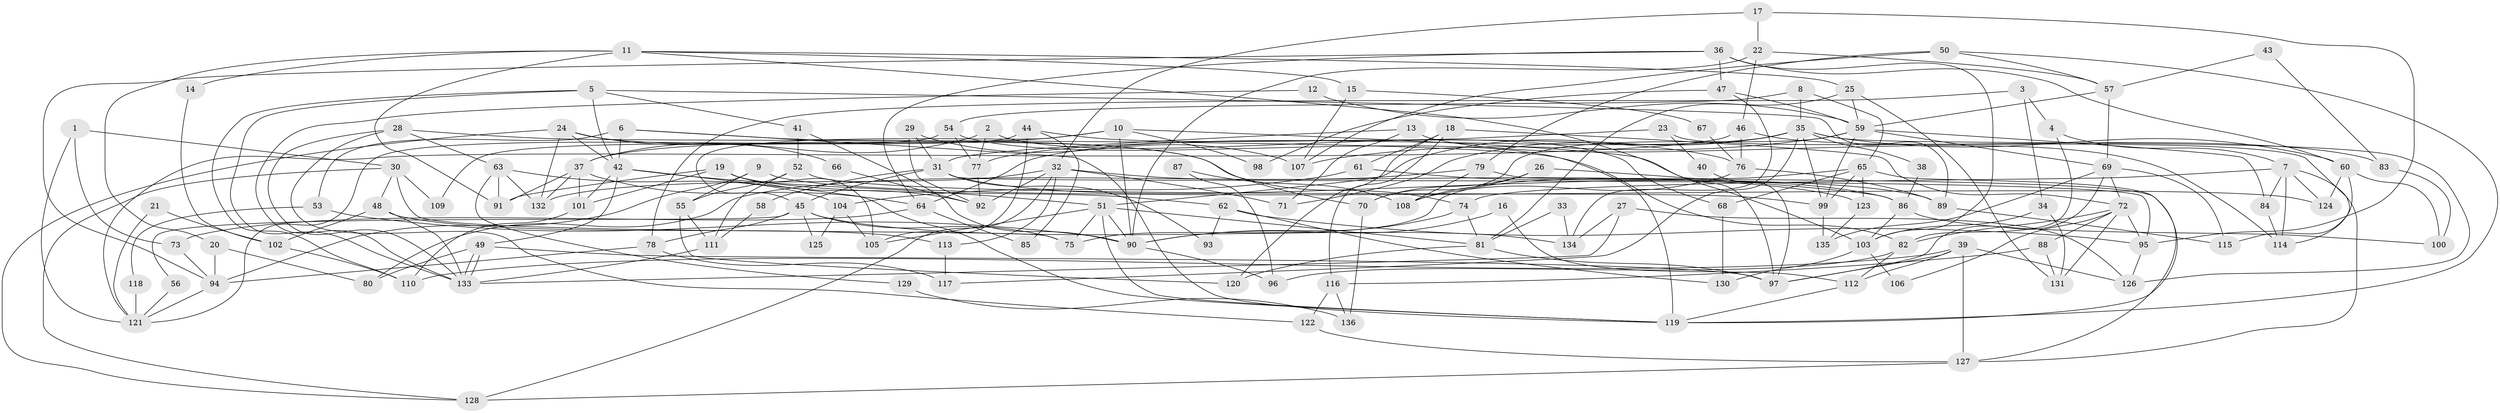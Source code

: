 // Generated by graph-tools (version 1.1) at 2025/51/03/09/25 04:51:05]
// undirected, 136 vertices, 272 edges
graph export_dot {
graph [start="1"]
  node [color=gray90,style=filled];
  1;
  2;
  3;
  4;
  5;
  6;
  7;
  8;
  9;
  10;
  11;
  12;
  13;
  14;
  15;
  16;
  17;
  18;
  19;
  20;
  21;
  22;
  23;
  24;
  25;
  26;
  27;
  28;
  29;
  30;
  31;
  32;
  33;
  34;
  35;
  36;
  37;
  38;
  39;
  40;
  41;
  42;
  43;
  44;
  45;
  46;
  47;
  48;
  49;
  50;
  51;
  52;
  53;
  54;
  55;
  56;
  57;
  58;
  59;
  60;
  61;
  62;
  63;
  64;
  65;
  66;
  67;
  68;
  69;
  70;
  71;
  72;
  73;
  74;
  75;
  76;
  77;
  78;
  79;
  80;
  81;
  82;
  83;
  84;
  85;
  86;
  87;
  88;
  89;
  90;
  91;
  92;
  93;
  94;
  95;
  96;
  97;
  98;
  99;
  100;
  101;
  102;
  103;
  104;
  105;
  106;
  107;
  108;
  109;
  110;
  111;
  112;
  113;
  114;
  115;
  116;
  117;
  118;
  119;
  120;
  121;
  122;
  123;
  124;
  125;
  126;
  127;
  128;
  129;
  130;
  131;
  132;
  133;
  134;
  135;
  136;
  1 -- 73;
  1 -- 121;
  1 -- 30;
  2 -- 68;
  2 -- 37;
  2 -- 77;
  3 -- 78;
  3 -- 34;
  3 -- 4;
  4 -- 82;
  4 -- 7;
  5 -- 133;
  5 -- 42;
  5 -- 41;
  5 -- 89;
  5 -- 110;
  6 -- 119;
  6 -- 42;
  6 -- 53;
  6 -- 70;
  7 -- 74;
  7 -- 84;
  7 -- 114;
  7 -- 124;
  7 -- 127;
  8 -- 35;
  8 -- 54;
  8 -- 65;
  9 -- 124;
  9 -- 55;
  9 -- 94;
  10 -- 90;
  10 -- 37;
  10 -- 45;
  10 -- 98;
  10 -- 103;
  11 -- 25;
  11 -- 91;
  11 -- 14;
  11 -- 15;
  11 -- 20;
  11 -- 97;
  12 -- 133;
  12 -- 59;
  13 -- 114;
  13 -- 71;
  13 -- 31;
  14 -- 102;
  15 -- 107;
  15 -- 67;
  16 -- 90;
  16 -- 112;
  17 -- 95;
  17 -- 32;
  17 -- 22;
  18 -- 72;
  18 -- 116;
  18 -- 61;
  18 -- 120;
  19 -- 101;
  19 -- 91;
  19 -- 62;
  19 -- 92;
  19 -- 105;
  20 -- 94;
  20 -- 80;
  21 -- 102;
  21 -- 121;
  22 -- 90;
  22 -- 46;
  22 -- 57;
  23 -- 77;
  23 -- 114;
  23 -- 40;
  24 -- 128;
  24 -- 42;
  24 -- 66;
  24 -- 74;
  24 -- 132;
  25 -- 81;
  25 -- 59;
  25 -- 131;
  26 -- 86;
  26 -- 70;
  26 -- 108;
  27 -- 133;
  27 -- 126;
  27 -- 134;
  28 -- 82;
  28 -- 133;
  28 -- 63;
  28 -- 122;
  29 -- 92;
  29 -- 31;
  29 -- 107;
  30 -- 75;
  30 -- 48;
  30 -- 109;
  30 -- 128;
  31 -- 45;
  31 -- 58;
  31 -- 86;
  31 -- 93;
  31 -- 95;
  32 -- 123;
  32 -- 128;
  32 -- 71;
  32 -- 92;
  32 -- 113;
  32 -- 132;
  33 -- 134;
  33 -- 81;
  34 -- 103;
  34 -- 131;
  35 -- 60;
  35 -- 99;
  35 -- 38;
  35 -- 51;
  35 -- 64;
  35 -- 71;
  35 -- 117;
  35 -- 126;
  36 -- 47;
  36 -- 94;
  36 -- 60;
  36 -- 64;
  36 -- 103;
  37 -- 64;
  37 -- 132;
  37 -- 91;
  37 -- 101;
  38 -- 86;
  39 -- 110;
  39 -- 97;
  39 -- 112;
  39 -- 126;
  39 -- 127;
  40 -- 97;
  41 -- 90;
  41 -- 52;
  42 -- 49;
  42 -- 119;
  42 -- 51;
  42 -- 101;
  43 -- 57;
  43 -- 83;
  44 -- 105;
  44 -- 76;
  44 -- 85;
  44 -- 109;
  45 -- 78;
  45 -- 56;
  45 -- 75;
  45 -- 125;
  45 -- 134;
  46 -- 76;
  46 -- 83;
  46 -- 121;
  47 -- 134;
  47 -- 59;
  47 -- 98;
  48 -- 133;
  48 -- 102;
  48 -- 113;
  49 -- 97;
  49 -- 133;
  49 -- 133;
  49 -- 80;
  50 -- 79;
  50 -- 119;
  50 -- 57;
  50 -- 107;
  51 -- 75;
  51 -- 81;
  51 -- 90;
  51 -- 105;
  51 -- 119;
  52 -- 99;
  52 -- 55;
  52 -- 111;
  53 -- 90;
  53 -- 118;
  54 -- 77;
  54 -- 119;
  54 -- 121;
  55 -- 120;
  55 -- 111;
  56 -- 121;
  57 -- 59;
  57 -- 69;
  58 -- 111;
  59 -- 107;
  59 -- 69;
  59 -- 70;
  59 -- 84;
  59 -- 99;
  60 -- 115;
  60 -- 100;
  60 -- 124;
  61 -- 104;
  61 -- 89;
  62 -- 95;
  62 -- 93;
  62 -- 130;
  63 -- 132;
  63 -- 91;
  63 -- 104;
  63 -- 129;
  64 -- 73;
  64 -- 85;
  65 -- 75;
  65 -- 68;
  65 -- 99;
  65 -- 119;
  65 -- 123;
  66 -- 92;
  67 -- 76;
  68 -- 130;
  69 -- 72;
  69 -- 97;
  69 -- 115;
  69 -- 135;
  70 -- 136;
  72 -- 95;
  72 -- 82;
  72 -- 88;
  72 -- 106;
  72 -- 131;
  73 -- 94;
  74 -- 81;
  74 -- 90;
  76 -- 108;
  76 -- 89;
  77 -- 92;
  78 -- 94;
  78 -- 117;
  79 -- 127;
  79 -- 80;
  79 -- 108;
  81 -- 97;
  81 -- 120;
  82 -- 112;
  82 -- 96;
  83 -- 100;
  84 -- 114;
  86 -- 103;
  86 -- 100;
  87 -- 108;
  87 -- 96;
  88 -- 131;
  88 -- 116;
  89 -- 115;
  90 -- 96;
  94 -- 121;
  95 -- 126;
  99 -- 135;
  101 -- 110;
  102 -- 110;
  103 -- 106;
  103 -- 130;
  104 -- 105;
  104 -- 125;
  111 -- 133;
  112 -- 119;
  113 -- 117;
  116 -- 122;
  116 -- 136;
  118 -- 121;
  122 -- 127;
  123 -- 135;
  127 -- 128;
  129 -- 136;
}
